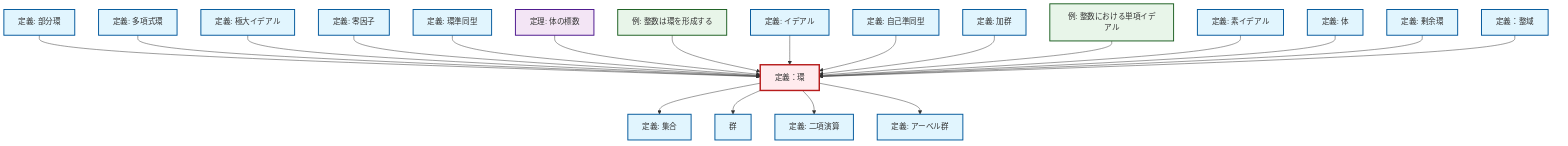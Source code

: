 graph TD
    classDef definition fill:#e1f5fe,stroke:#01579b,stroke-width:2px
    classDef theorem fill:#f3e5f5,stroke:#4a148c,stroke-width:2px
    classDef axiom fill:#fff3e0,stroke:#e65100,stroke-width:2px
    classDef example fill:#e8f5e9,stroke:#1b5e20,stroke-width:2px
    classDef current fill:#ffebee,stroke:#b71c1c,stroke-width:3px
    def-set["定義: 集合"]:::definition
    thm-field-characteristic["定理: 体の標数"]:::theorem
    def-integral-domain["定義：整域"]:::definition
    def-maximal-ideal["定義: 極大イデアル"]:::definition
    def-abelian-group["定義: アーベル群"]:::definition
    def-endomorphism["定義: 自己準同型"]:::definition
    ex-integers-ring["例: 整数は環を形成する"]:::example
    def-binary-operation["定義: 二項演算"]:::definition
    def-ring-homomorphism["定義: 環準同型"]:::definition
    def-group["群"]:::definition
    def-prime-ideal["定義: 素イデアル"]:::definition
    def-module["定義: 加群"]:::definition
    def-quotient-ring["定義: 剰余環"]:::definition
    ex-principal-ideal["例: 整数における単項イデアル"]:::example
    def-field["定義: 体"]:::definition
    def-polynomial-ring["定義: 多項式環"]:::definition
    def-subring["定義: 部分環"]:::definition
    def-ring["定義：環"]:::definition
    def-ideal["定義: イデアル"]:::definition
    def-zero-divisor["定義: 零因子"]:::definition
    def-subring --> def-ring
    def-polynomial-ring --> def-ring
    def-maximal-ideal --> def-ring
    def-ring --> def-set
    def-zero-divisor --> def-ring
    def-ring-homomorphism --> def-ring
    def-ring --> def-group
    thm-field-characteristic --> def-ring
    ex-integers-ring --> def-ring
    def-ideal --> def-ring
    def-endomorphism --> def-ring
    def-module --> def-ring
    def-ring --> def-binary-operation
    def-ring --> def-abelian-group
    ex-principal-ideal --> def-ring
    def-prime-ideal --> def-ring
    def-field --> def-ring
    def-quotient-ring --> def-ring
    def-integral-domain --> def-ring
    class def-ring current